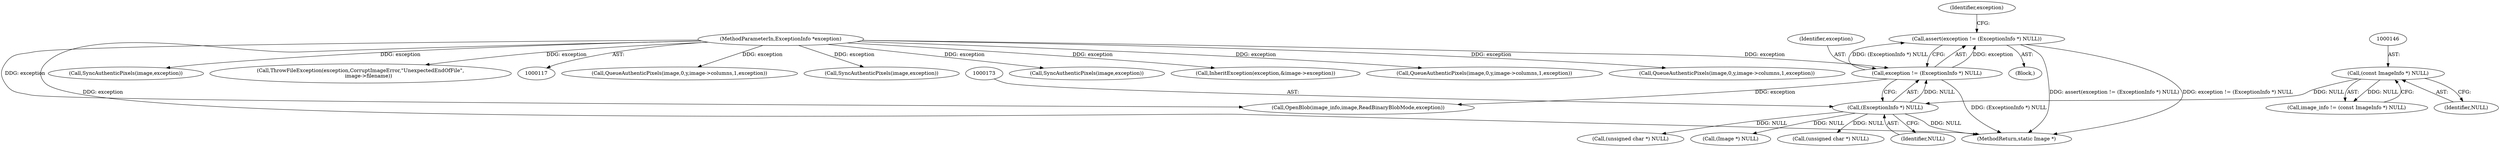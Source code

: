 digraph "0_ImageMagick_ca0c886abd6d3ef335eb74150cd23b89ebd17135@API" {
"1000169" [label="(Call,assert(exception != (ExceptionInfo *) NULL))"];
"1000170" [label="(Call,exception != (ExceptionInfo *) NULL)"];
"1000119" [label="(MethodParameterIn,ExceptionInfo *exception)"];
"1000172" [label="(Call,(ExceptionInfo *) NULL)"];
"1000145" [label="(Call,(const ImageInfo *) NULL)"];
"1000145" [label="(Call,(const ImageInfo *) NULL)"];
"1001935" [label="(Call,QueueAuthenticPixels(image,0,y,image->columns,1,exception))"];
"1000169" [label="(Call,assert(exception != (ExceptionInfo *) NULL))"];
"1002176" [label="(Call,SyncAuthenticPixels(image,exception))"];
"1000172" [label="(Call,(ExceptionInfo *) NULL)"];
"1000143" [label="(Call,image_info != (const ImageInfo *) NULL)"];
"1001292" [label="(Call,(unsigned char *) NULL)"];
"1000120" [label="(Block,)"];
"1001977" [label="(Call,SyncAuthenticPixels(image,exception))"];
"1000174" [label="(Identifier,NULL)"];
"1000171" [label="(Identifier,exception)"];
"1001208" [label="(Call,InheritException(exception,&image->exception))"];
"1002330" [label="(MethodReturn,static Image *)"];
"1002036" [label="(Call,QueueAuthenticPixels(image,0,y,image->columns,1,exception))"];
"1000187" [label="(Call,OpenBlob(image_info,image,ReadBinaryBlobMode,exception))"];
"1000865" [label="(Call,(unsigned char *) NULL)"];
"1000202" [label="(Call,(Image *) NULL)"];
"1000147" [label="(Identifier,NULL)"];
"1000170" [label="(Call,exception != (ExceptionInfo *) NULL)"];
"1000119" [label="(MethodParameterIn,ExceptionInfo *exception)"];
"1000178" [label="(Identifier,exception)"];
"1001704" [label="(Call,QueueAuthenticPixels(image,0,y,image->columns,1,exception))"];
"1001882" [label="(Call,SyncAuthenticPixels(image,exception))"];
"1002228" [label="(Call,ThrowFileException(exception,CorruptImageError,\"UnexpectedEndOfFile\",\n          image->filename))"];
"1000169" -> "1000120"  [label="AST: "];
"1000169" -> "1000170"  [label="CFG: "];
"1000170" -> "1000169"  [label="AST: "];
"1000178" -> "1000169"  [label="CFG: "];
"1000169" -> "1002330"  [label="DDG: assert(exception != (ExceptionInfo *) NULL)"];
"1000169" -> "1002330"  [label="DDG: exception != (ExceptionInfo *) NULL"];
"1000170" -> "1000169"  [label="DDG: exception"];
"1000170" -> "1000169"  [label="DDG: (ExceptionInfo *) NULL"];
"1000170" -> "1000172"  [label="CFG: "];
"1000171" -> "1000170"  [label="AST: "];
"1000172" -> "1000170"  [label="AST: "];
"1000170" -> "1002330"  [label="DDG: (ExceptionInfo *) NULL"];
"1000119" -> "1000170"  [label="DDG: exception"];
"1000172" -> "1000170"  [label="DDG: NULL"];
"1000170" -> "1000187"  [label="DDG: exception"];
"1000119" -> "1000117"  [label="AST: "];
"1000119" -> "1002330"  [label="DDG: exception"];
"1000119" -> "1000187"  [label="DDG: exception"];
"1000119" -> "1001208"  [label="DDG: exception"];
"1000119" -> "1001704"  [label="DDG: exception"];
"1000119" -> "1001882"  [label="DDG: exception"];
"1000119" -> "1001935"  [label="DDG: exception"];
"1000119" -> "1001977"  [label="DDG: exception"];
"1000119" -> "1002036"  [label="DDG: exception"];
"1000119" -> "1002176"  [label="DDG: exception"];
"1000119" -> "1002228"  [label="DDG: exception"];
"1000172" -> "1000174"  [label="CFG: "];
"1000173" -> "1000172"  [label="AST: "];
"1000174" -> "1000172"  [label="AST: "];
"1000172" -> "1002330"  [label="DDG: NULL"];
"1000145" -> "1000172"  [label="DDG: NULL"];
"1000172" -> "1000202"  [label="DDG: NULL"];
"1000172" -> "1000865"  [label="DDG: NULL"];
"1000172" -> "1001292"  [label="DDG: NULL"];
"1000145" -> "1000143"  [label="AST: "];
"1000145" -> "1000147"  [label="CFG: "];
"1000146" -> "1000145"  [label="AST: "];
"1000147" -> "1000145"  [label="AST: "];
"1000143" -> "1000145"  [label="CFG: "];
"1000145" -> "1000143"  [label="DDG: NULL"];
}
